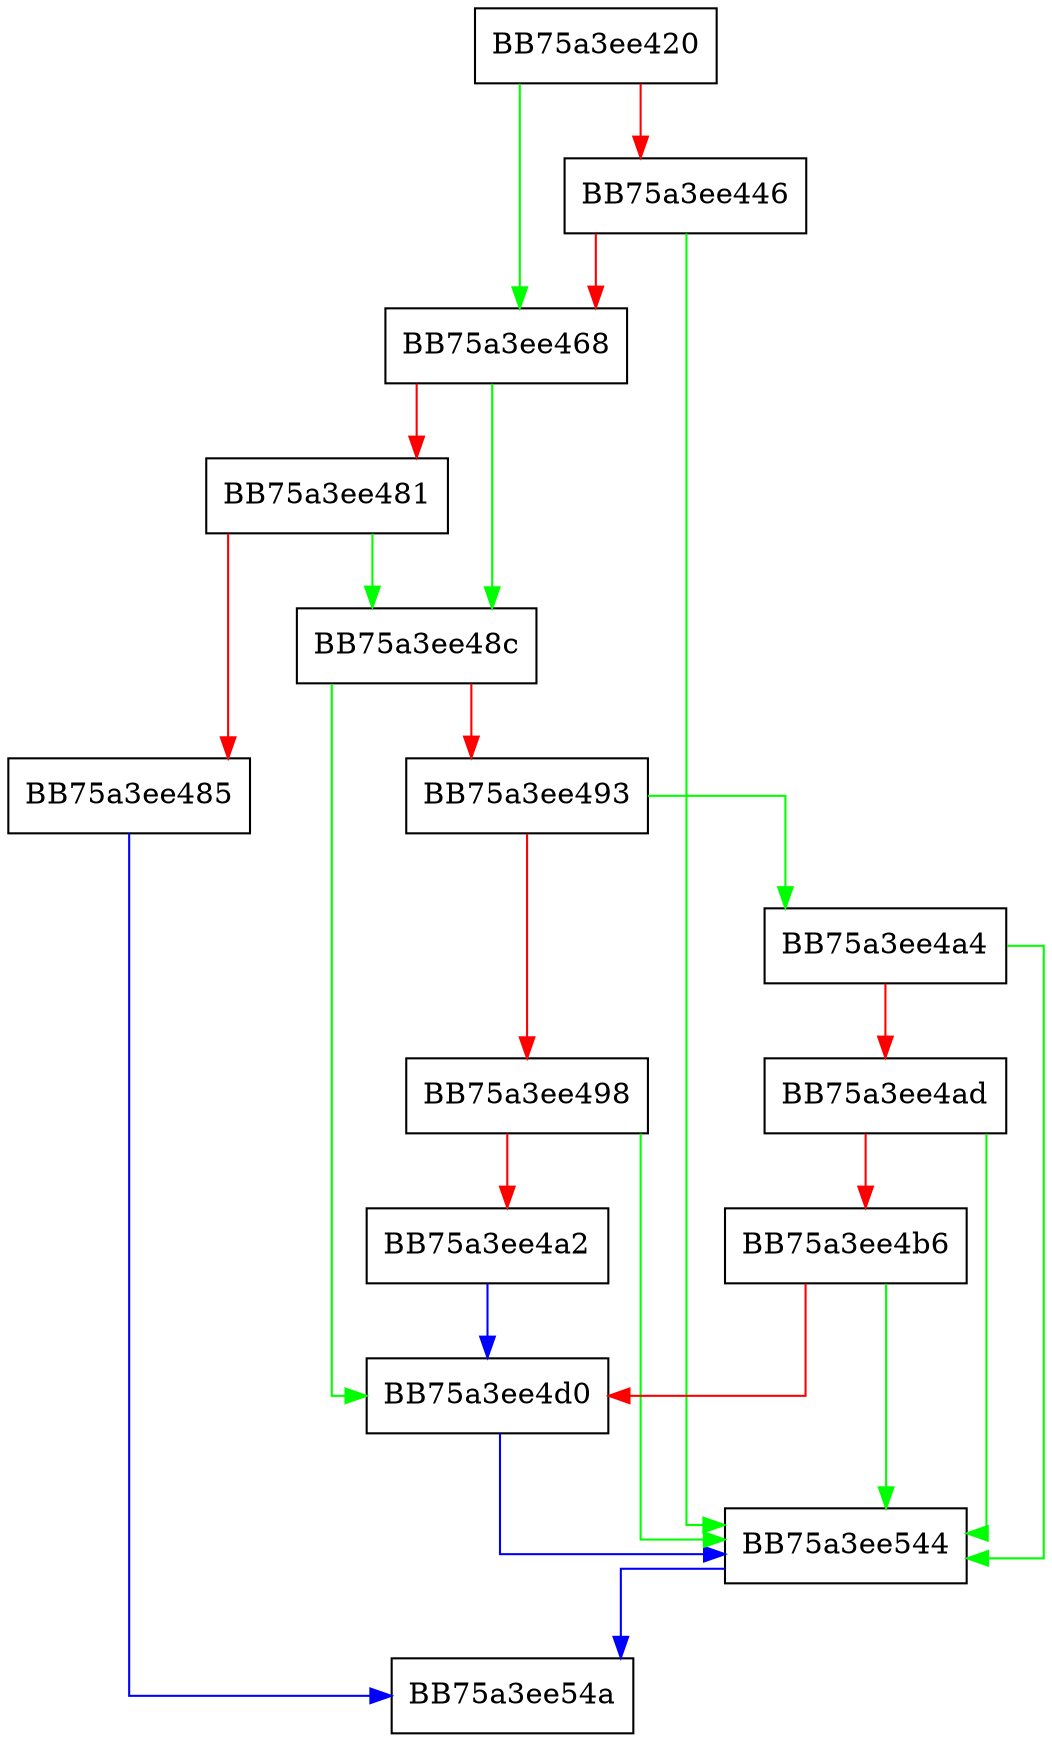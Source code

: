 digraph update_status {
  node [shape="box"];
  graph [splines=ortho];
  BB75a3ee420 -> BB75a3ee468 [color="green"];
  BB75a3ee420 -> BB75a3ee446 [color="red"];
  BB75a3ee446 -> BB75a3ee544 [color="green"];
  BB75a3ee446 -> BB75a3ee468 [color="red"];
  BB75a3ee468 -> BB75a3ee48c [color="green"];
  BB75a3ee468 -> BB75a3ee481 [color="red"];
  BB75a3ee481 -> BB75a3ee48c [color="green"];
  BB75a3ee481 -> BB75a3ee485 [color="red"];
  BB75a3ee485 -> BB75a3ee54a [color="blue"];
  BB75a3ee48c -> BB75a3ee4d0 [color="green"];
  BB75a3ee48c -> BB75a3ee493 [color="red"];
  BB75a3ee493 -> BB75a3ee4a4 [color="green"];
  BB75a3ee493 -> BB75a3ee498 [color="red"];
  BB75a3ee498 -> BB75a3ee544 [color="green"];
  BB75a3ee498 -> BB75a3ee4a2 [color="red"];
  BB75a3ee4a2 -> BB75a3ee4d0 [color="blue"];
  BB75a3ee4a4 -> BB75a3ee544 [color="green"];
  BB75a3ee4a4 -> BB75a3ee4ad [color="red"];
  BB75a3ee4ad -> BB75a3ee544 [color="green"];
  BB75a3ee4ad -> BB75a3ee4b6 [color="red"];
  BB75a3ee4b6 -> BB75a3ee544 [color="green"];
  BB75a3ee4b6 -> BB75a3ee4d0 [color="red"];
  BB75a3ee4d0 -> BB75a3ee544 [color="blue"];
  BB75a3ee544 -> BB75a3ee54a [color="blue"];
}